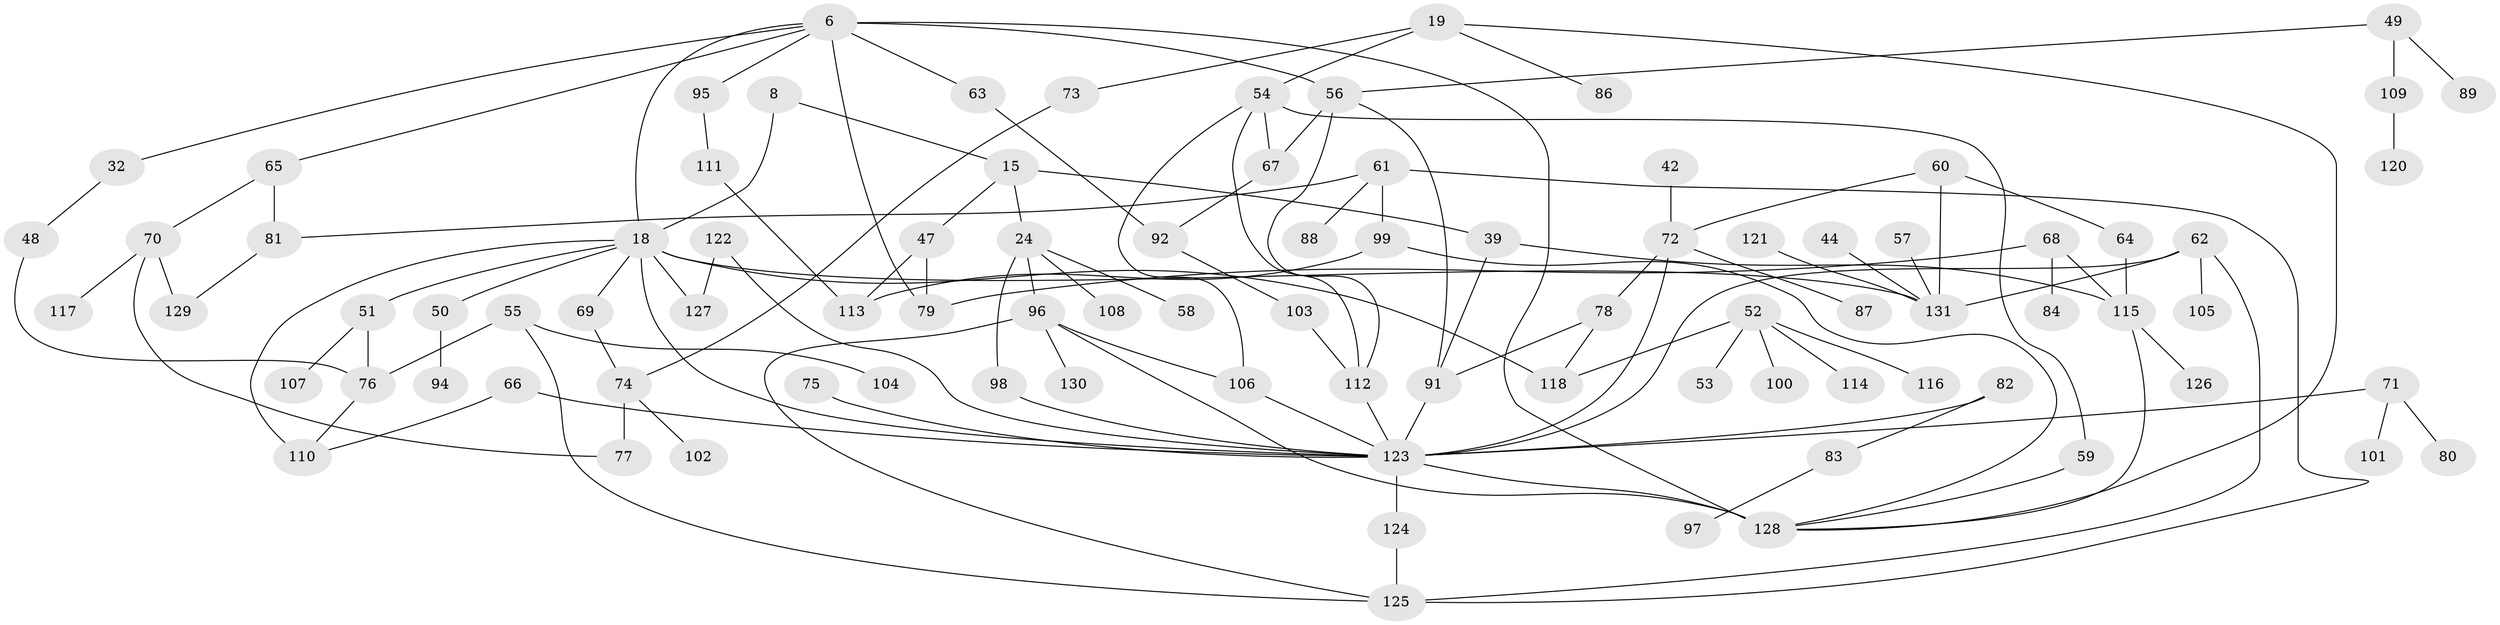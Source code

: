 // original degree distribution, {6: 0.022900763358778626, 2: 0.31297709923664124, 7: 0.007633587786259542, 9: 0.007633587786259542, 5: 0.03816793893129771, 8: 0.015267175572519083, 3: 0.2366412213740458, 4: 0.11450381679389313, 1: 0.24427480916030533}
// Generated by graph-tools (version 1.1) at 2025/44/03/04/25 21:44:52]
// undirected, 91 vertices, 125 edges
graph export_dot {
graph [start="1"]
  node [color=gray90,style=filled];
  6;
  8;
  15 [super="+12"];
  18 [super="+7"];
  19;
  24 [super="+23"];
  32;
  39 [super="+37"];
  42;
  44;
  47;
  48;
  49;
  50;
  51 [super="+43"];
  52;
  53;
  54;
  55;
  56 [super="+17"];
  57;
  58;
  59;
  60;
  61;
  62 [super="+9+30+33"];
  63;
  64;
  65;
  66;
  67;
  68;
  69;
  70;
  71;
  72 [super="+14"];
  73;
  74;
  75;
  76;
  77;
  78;
  79;
  80;
  81;
  82;
  83;
  84;
  86;
  87;
  88;
  89;
  91 [super="+29+27"];
  92;
  94;
  95;
  96 [super="+13+34"];
  97;
  98;
  99 [super="+40"];
  100;
  101;
  102;
  103;
  104;
  105;
  106;
  107;
  108;
  109;
  110 [super="+36"];
  111;
  112 [super="+21"];
  113;
  114;
  115 [super="+28"];
  116;
  117;
  118 [super="+38"];
  120;
  121;
  122;
  123 [super="+90+93+119"];
  124;
  125 [super="+35+45"];
  126;
  127;
  128 [super="+46+26"];
  129;
  130;
  131 [super="+31"];
  6 -- 32;
  6 -- 63;
  6 -- 65;
  6 -- 95;
  6 -- 79;
  6 -- 18;
  6 -- 56;
  6 -- 128 [weight=2];
  8 -- 18;
  8 -- 15;
  15 -- 24 [weight=2];
  15 -- 47;
  15 -- 39;
  18 -- 50;
  18 -- 127;
  18 -- 69;
  18 -- 110 [weight=2];
  18 -- 123 [weight=2];
  18 -- 131;
  18 -- 118;
  18 -- 51;
  19 -- 54;
  19 -- 73;
  19 -- 86;
  19 -- 128;
  24 -- 58;
  24 -- 98;
  24 -- 108;
  24 -- 96;
  32 -- 48;
  39 -- 115;
  39 -- 91;
  42 -- 72;
  44 -- 131;
  47 -- 79;
  47 -- 113;
  48 -- 76;
  49 -- 89;
  49 -- 109;
  49 -- 56;
  50 -- 94;
  51 -- 107;
  51 -- 76;
  52 -- 53;
  52 -- 100;
  52 -- 114;
  52 -- 116;
  52 -- 118;
  54 -- 67;
  54 -- 106;
  54 -- 59;
  54 -- 112;
  55 -- 76;
  55 -- 104;
  55 -- 125;
  56 -- 67;
  56 -- 91;
  56 -- 112;
  57 -- 131;
  59 -- 128;
  60 -- 64;
  60 -- 72;
  60 -- 131;
  61 -- 88;
  61 -- 81;
  61 -- 99;
  61 -- 125;
  62 -- 105;
  62 -- 123;
  62 -- 131;
  62 -- 125;
  63 -- 92;
  64 -- 115;
  65 -- 70;
  65 -- 81;
  66 -- 110;
  66 -- 123;
  67 -- 92;
  68 -- 84;
  68 -- 79;
  68 -- 115;
  69 -- 74;
  70 -- 77;
  70 -- 117;
  70 -- 129;
  71 -- 80;
  71 -- 101;
  71 -- 123;
  72 -- 78;
  72 -- 87;
  72 -- 123;
  73 -- 74;
  74 -- 102;
  74 -- 77;
  75 -- 123;
  76 -- 110;
  78 -- 91;
  78 -- 118;
  81 -- 129;
  82 -- 83;
  82 -- 123;
  83 -- 97;
  91 -- 123 [weight=2];
  92 -- 103;
  95 -- 111;
  96 -- 130;
  96 -- 106;
  96 -- 125;
  96 -- 128;
  98 -- 123;
  99 -- 113;
  99 -- 128;
  103 -- 112;
  106 -- 123;
  109 -- 120;
  111 -- 113;
  112 -- 123;
  115 -- 126;
  115 -- 128;
  121 -- 131;
  122 -- 127;
  122 -- 123;
  123 -- 128 [weight=2];
  123 -- 124;
  124 -- 125;
}
